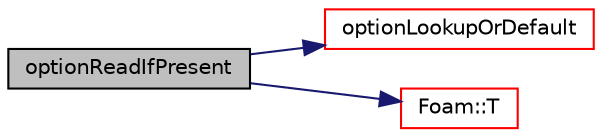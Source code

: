 digraph "optionReadIfPresent"
{
  bgcolor="transparent";
  edge [fontname="Helvetica",fontsize="10",labelfontname="Helvetica",labelfontsize="10"];
  node [fontname="Helvetica",fontsize="10",shape=record];
  rankdir="LR";
  Node1113 [label="optionReadIfPresent",height=0.2,width=0.4,color="black", fillcolor="grey75", style="filled", fontcolor="black"];
  Node1113 -> Node1114 [color="midnightblue",fontsize="10",style="solid",fontname="Helvetica"];
  Node1114 [label="optionLookupOrDefault",height=0.2,width=0.4,color="red",URL="$a27769.html#addc64adc77d564620728c230426c2b35",tooltip="Read a value from the named option if present. "];
  Node1113 -> Node1116 [color="midnightblue",fontsize="10",style="solid",fontname="Helvetica"];
  Node1116 [label="Foam::T",height=0.2,width=0.4,color="red",URL="$a21851.html#ae57fda0abb14bb0944947c463c6e09d4"];
}
